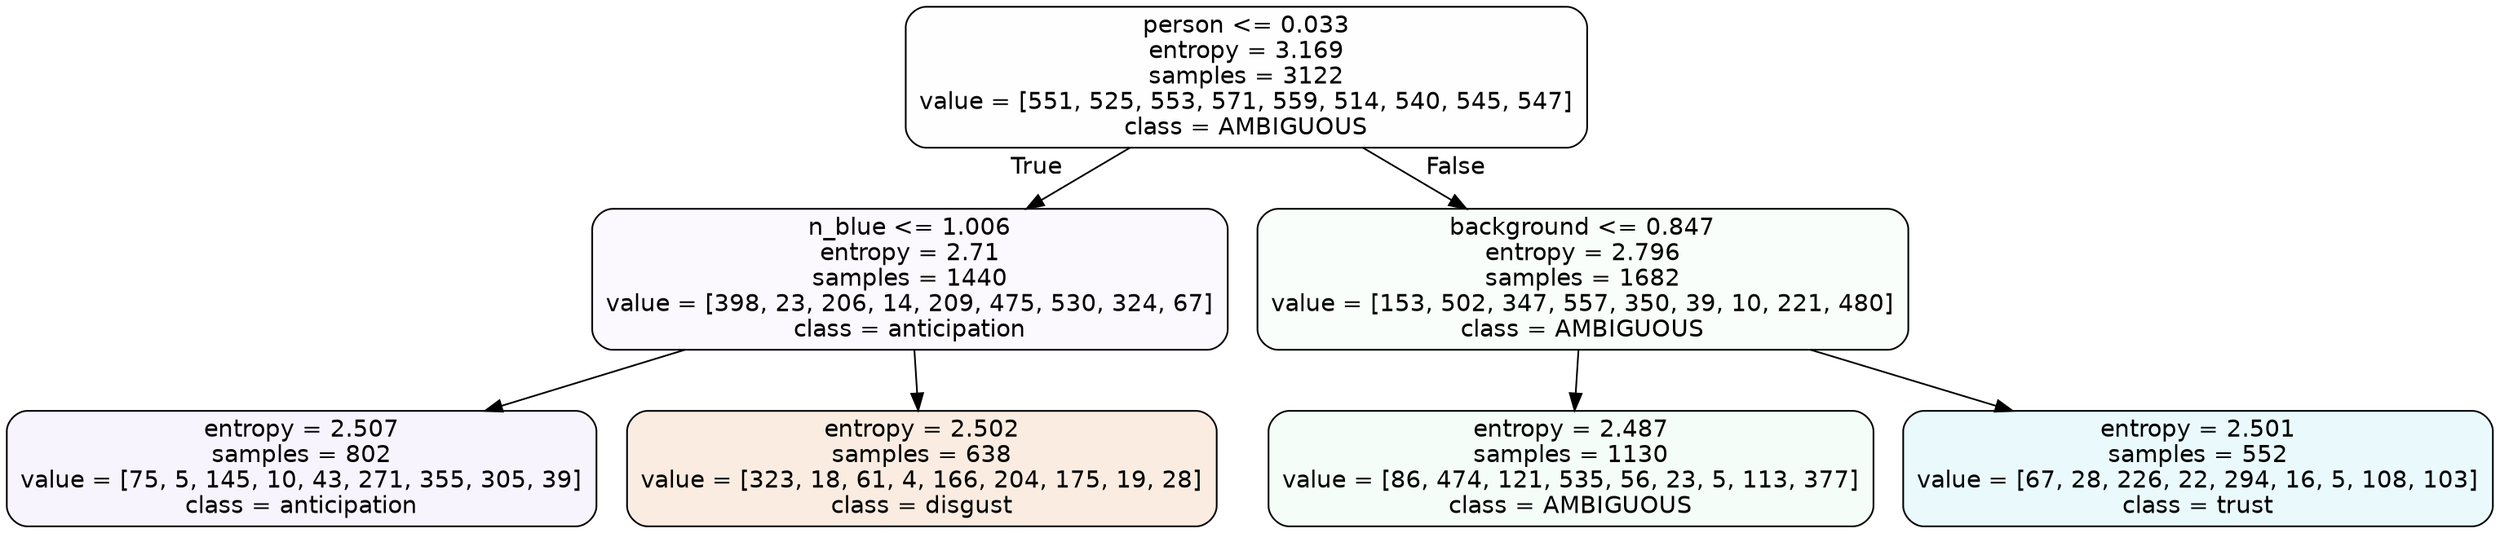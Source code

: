 digraph Tree {
node [shape=box, style="filled, rounded", color="black", fontname=helvetica] ;
edge [fontname=helvetica] ;
0 [label="person <= 0.033\nentropy = 3.169\nsamples = 3122\nvalue = [551, 525, 553, 571, 559, 514, 540, 545, 547]\nclass = AMBIGUOUS", fillcolor="#39e58101"] ;
1 [label="n_blue <= 1.006\nentropy = 2.71\nsamples = 1440\nvalue = [398, 23, 206, 14, 209, 475, 530, 324, 67]\nclass = anticipation", fillcolor="#8139e508"] ;
0 -> 1 [labeldistance=2.5, labelangle=45, headlabel="True"] ;
2 [label="entropy = 2.507\nsamples = 802\nvalue = [75, 5, 145, 10, 43, 271, 355, 305, 39]\nclass = anticipation", fillcolor="#8139e50e"] ;
1 -> 2 ;
3 [label="entropy = 2.502\nsamples = 638\nvalue = [323, 18, 61, 4, 166, 204, 175, 19, 28]\nclass = disgust", fillcolor="#e5813926"] ;
1 -> 3 ;
4 [label="background <= 0.847\nentropy = 2.796\nsamples = 1682\nvalue = [153, 502, 347, 557, 350, 39, 10, 221, 480]\nclass = AMBIGUOUS", fillcolor="#39e58107"] ;
0 -> 4 [labeldistance=2.5, labelangle=-45, headlabel="False"] ;
5 [label="entropy = 2.487\nsamples = 1130\nvalue = [86, 474, 121, 535, 56, 23, 5, 113, 377]\nclass = AMBIGUOUS", fillcolor="#39e5810c"] ;
4 -> 5 ;
6 [label="entropy = 2.501\nsamples = 552\nvalue = [67, 28, 226, 22, 294, 16, 5, 108, 103]\nclass = trust", fillcolor="#39d7e51b"] ;
4 -> 6 ;
}